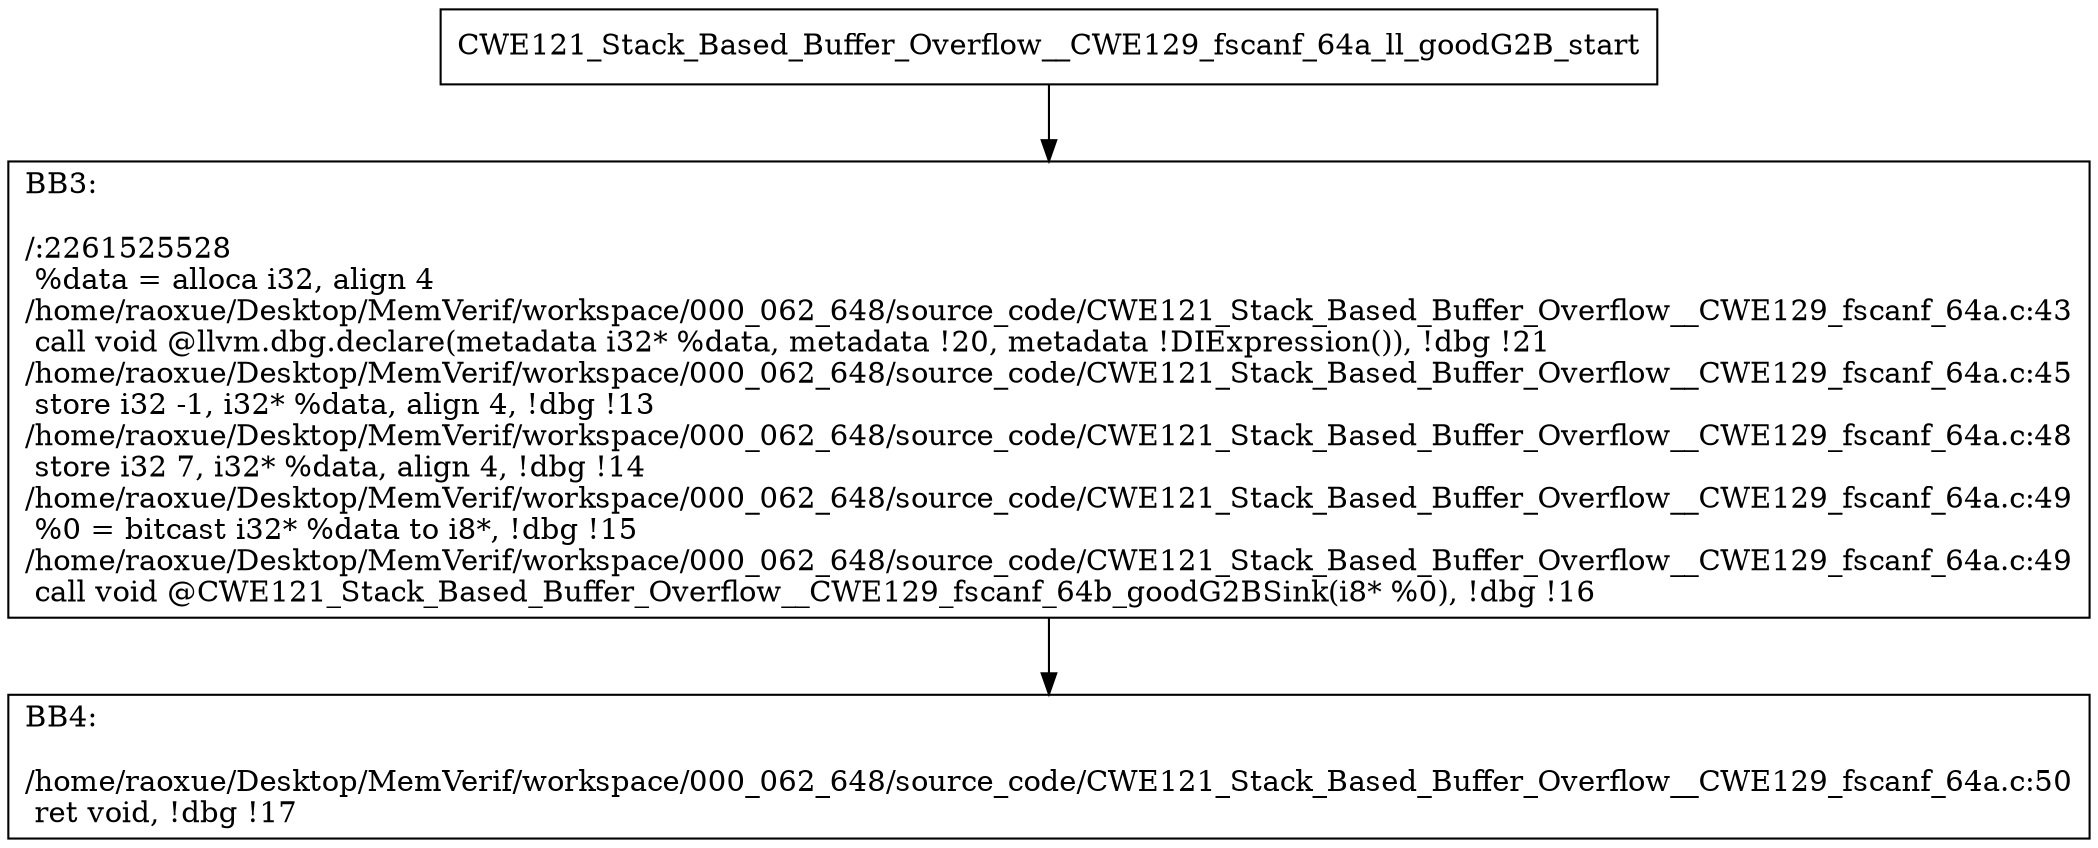 digraph "CFG for'CWE121_Stack_Based_Buffer_Overflow__CWE129_fscanf_64a_ll_goodG2B' function" {
	BBCWE121_Stack_Based_Buffer_Overflow__CWE129_fscanf_64a_ll_goodG2B_start[shape=record,label="{CWE121_Stack_Based_Buffer_Overflow__CWE129_fscanf_64a_ll_goodG2B_start}"];
	BBCWE121_Stack_Based_Buffer_Overflow__CWE129_fscanf_64a_ll_goodG2B_start-> CWE121_Stack_Based_Buffer_Overflow__CWE129_fscanf_64a_ll_goodG2BBB3;
	CWE121_Stack_Based_Buffer_Overflow__CWE129_fscanf_64a_ll_goodG2BBB3 [shape=record, label="{BB3:\l\l/:2261525528\l
  %data = alloca i32, align 4\l
/home/raoxue/Desktop/MemVerif/workspace/000_062_648/source_code/CWE121_Stack_Based_Buffer_Overflow__CWE129_fscanf_64a.c:43\l
  call void @llvm.dbg.declare(metadata i32* %data, metadata !20, metadata !DIExpression()), !dbg !21\l
/home/raoxue/Desktop/MemVerif/workspace/000_062_648/source_code/CWE121_Stack_Based_Buffer_Overflow__CWE129_fscanf_64a.c:45\l
  store i32 -1, i32* %data, align 4, !dbg !13\l
/home/raoxue/Desktop/MemVerif/workspace/000_062_648/source_code/CWE121_Stack_Based_Buffer_Overflow__CWE129_fscanf_64a.c:48\l
  store i32 7, i32* %data, align 4, !dbg !14\l
/home/raoxue/Desktop/MemVerif/workspace/000_062_648/source_code/CWE121_Stack_Based_Buffer_Overflow__CWE129_fscanf_64a.c:49\l
  %0 = bitcast i32* %data to i8*, !dbg !15\l
/home/raoxue/Desktop/MemVerif/workspace/000_062_648/source_code/CWE121_Stack_Based_Buffer_Overflow__CWE129_fscanf_64a.c:49\l
  call void @CWE121_Stack_Based_Buffer_Overflow__CWE129_fscanf_64b_goodG2BSink(i8* %0), !dbg !16\l
}"];
	CWE121_Stack_Based_Buffer_Overflow__CWE129_fscanf_64a_ll_goodG2BBB3-> CWE121_Stack_Based_Buffer_Overflow__CWE129_fscanf_64a_ll_goodG2BBB4;
	CWE121_Stack_Based_Buffer_Overflow__CWE129_fscanf_64a_ll_goodG2BBB4 [shape=record, label="{BB4:\l\l/home/raoxue/Desktop/MemVerif/workspace/000_062_648/source_code/CWE121_Stack_Based_Buffer_Overflow__CWE129_fscanf_64a.c:50\l
  ret void, !dbg !17\l
}"];
}
